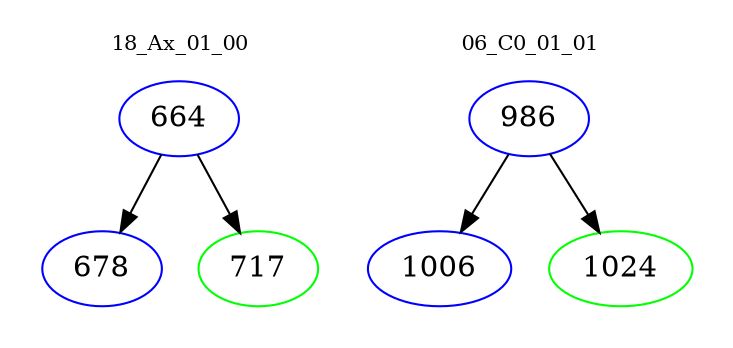 digraph{
subgraph cluster_0 {
color = white
label = "18_Ax_01_00";
fontsize=10;
T0_664 [label="664", color="blue"]
T0_664 -> T0_678 [color="black"]
T0_678 [label="678", color="blue"]
T0_664 -> T0_717 [color="black"]
T0_717 [label="717", color="green"]
}
subgraph cluster_1 {
color = white
label = "06_C0_01_01";
fontsize=10;
T1_986 [label="986", color="blue"]
T1_986 -> T1_1006 [color="black"]
T1_1006 [label="1006", color="blue"]
T1_986 -> T1_1024 [color="black"]
T1_1024 [label="1024", color="green"]
}
}
